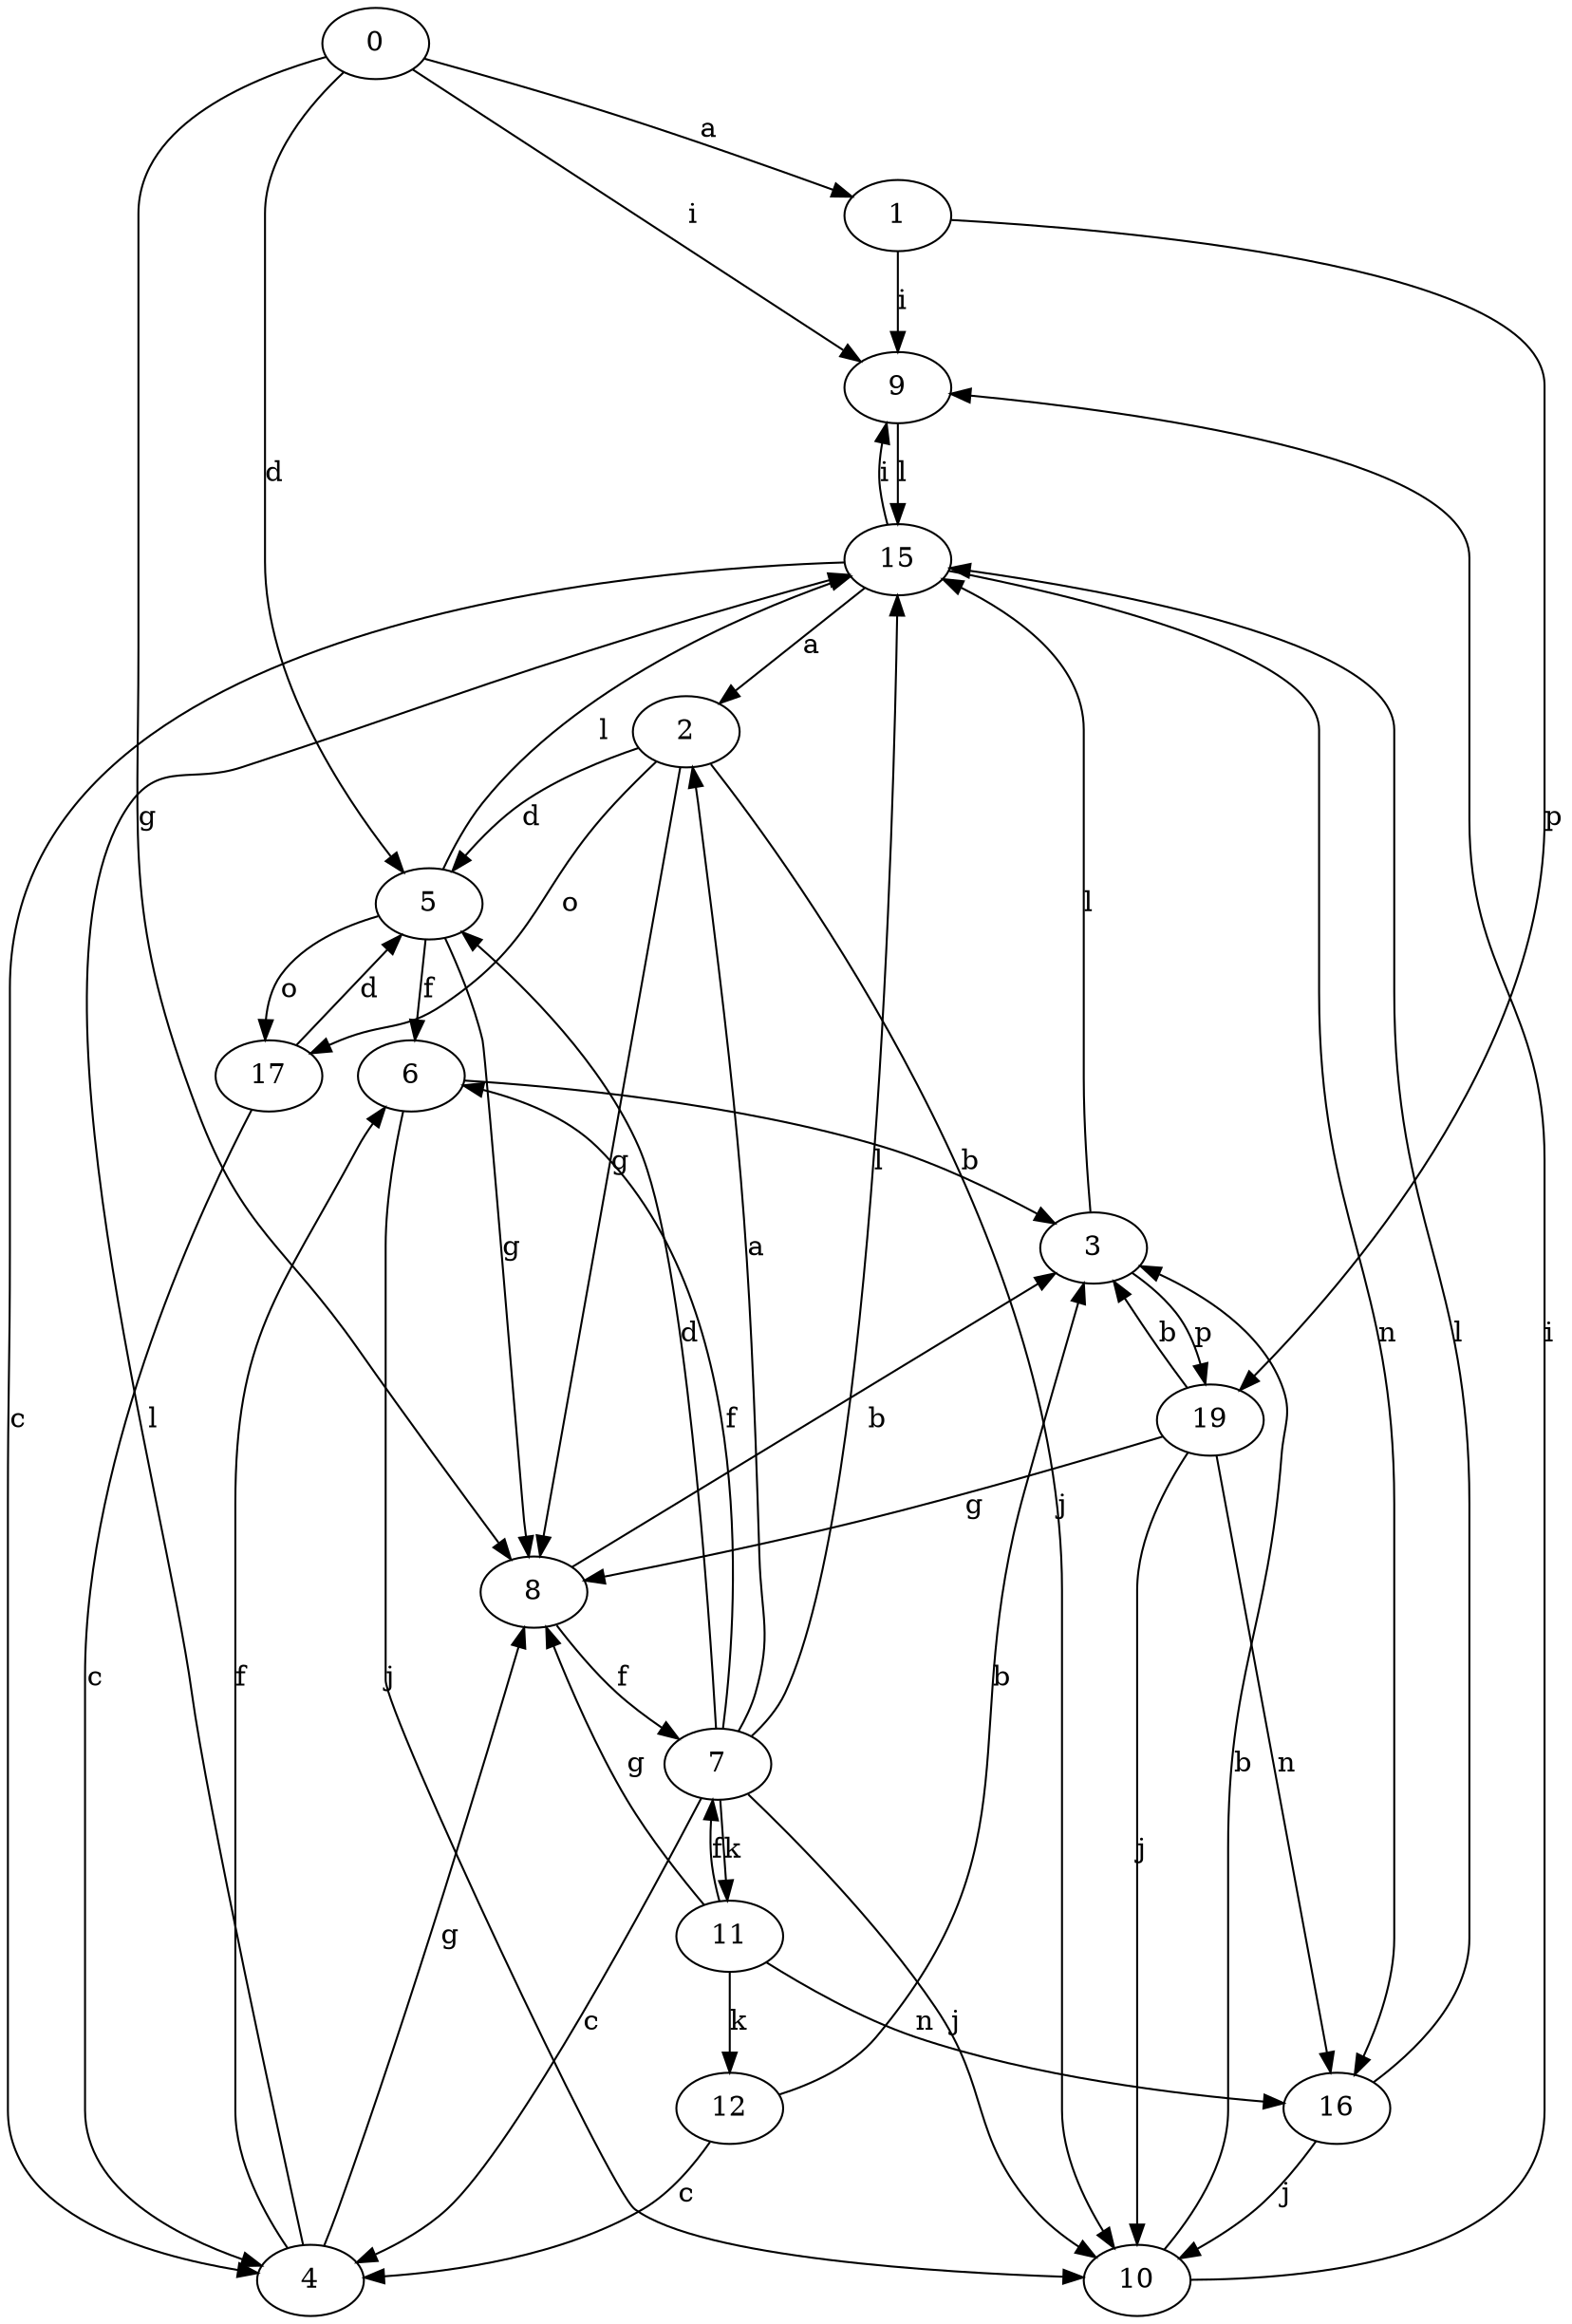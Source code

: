 strict digraph  {
0;
1;
2;
3;
4;
5;
6;
7;
8;
9;
10;
11;
12;
15;
16;
17;
19;
0 -> 1  [label=a];
0 -> 5  [label=d];
0 -> 8  [label=g];
0 -> 9  [label=i];
1 -> 9  [label=i];
1 -> 19  [label=p];
2 -> 5  [label=d];
2 -> 8  [label=g];
2 -> 10  [label=j];
2 -> 17  [label=o];
3 -> 15  [label=l];
3 -> 19  [label=p];
4 -> 6  [label=f];
4 -> 8  [label=g];
4 -> 15  [label=l];
5 -> 6  [label=f];
5 -> 8  [label=g];
5 -> 15  [label=l];
5 -> 17  [label=o];
6 -> 3  [label=b];
6 -> 10  [label=j];
7 -> 2  [label=a];
7 -> 4  [label=c];
7 -> 5  [label=d];
7 -> 6  [label=f];
7 -> 10  [label=j];
7 -> 11  [label=k];
7 -> 15  [label=l];
8 -> 3  [label=b];
8 -> 7  [label=f];
9 -> 15  [label=l];
10 -> 3  [label=b];
10 -> 9  [label=i];
11 -> 7  [label=f];
11 -> 8  [label=g];
11 -> 12  [label=k];
11 -> 16  [label=n];
12 -> 3  [label=b];
12 -> 4  [label=c];
15 -> 2  [label=a];
15 -> 4  [label=c];
15 -> 9  [label=i];
15 -> 16  [label=n];
16 -> 10  [label=j];
16 -> 15  [label=l];
17 -> 4  [label=c];
17 -> 5  [label=d];
19 -> 3  [label=b];
19 -> 8  [label=g];
19 -> 10  [label=j];
19 -> 16  [label=n];
}
